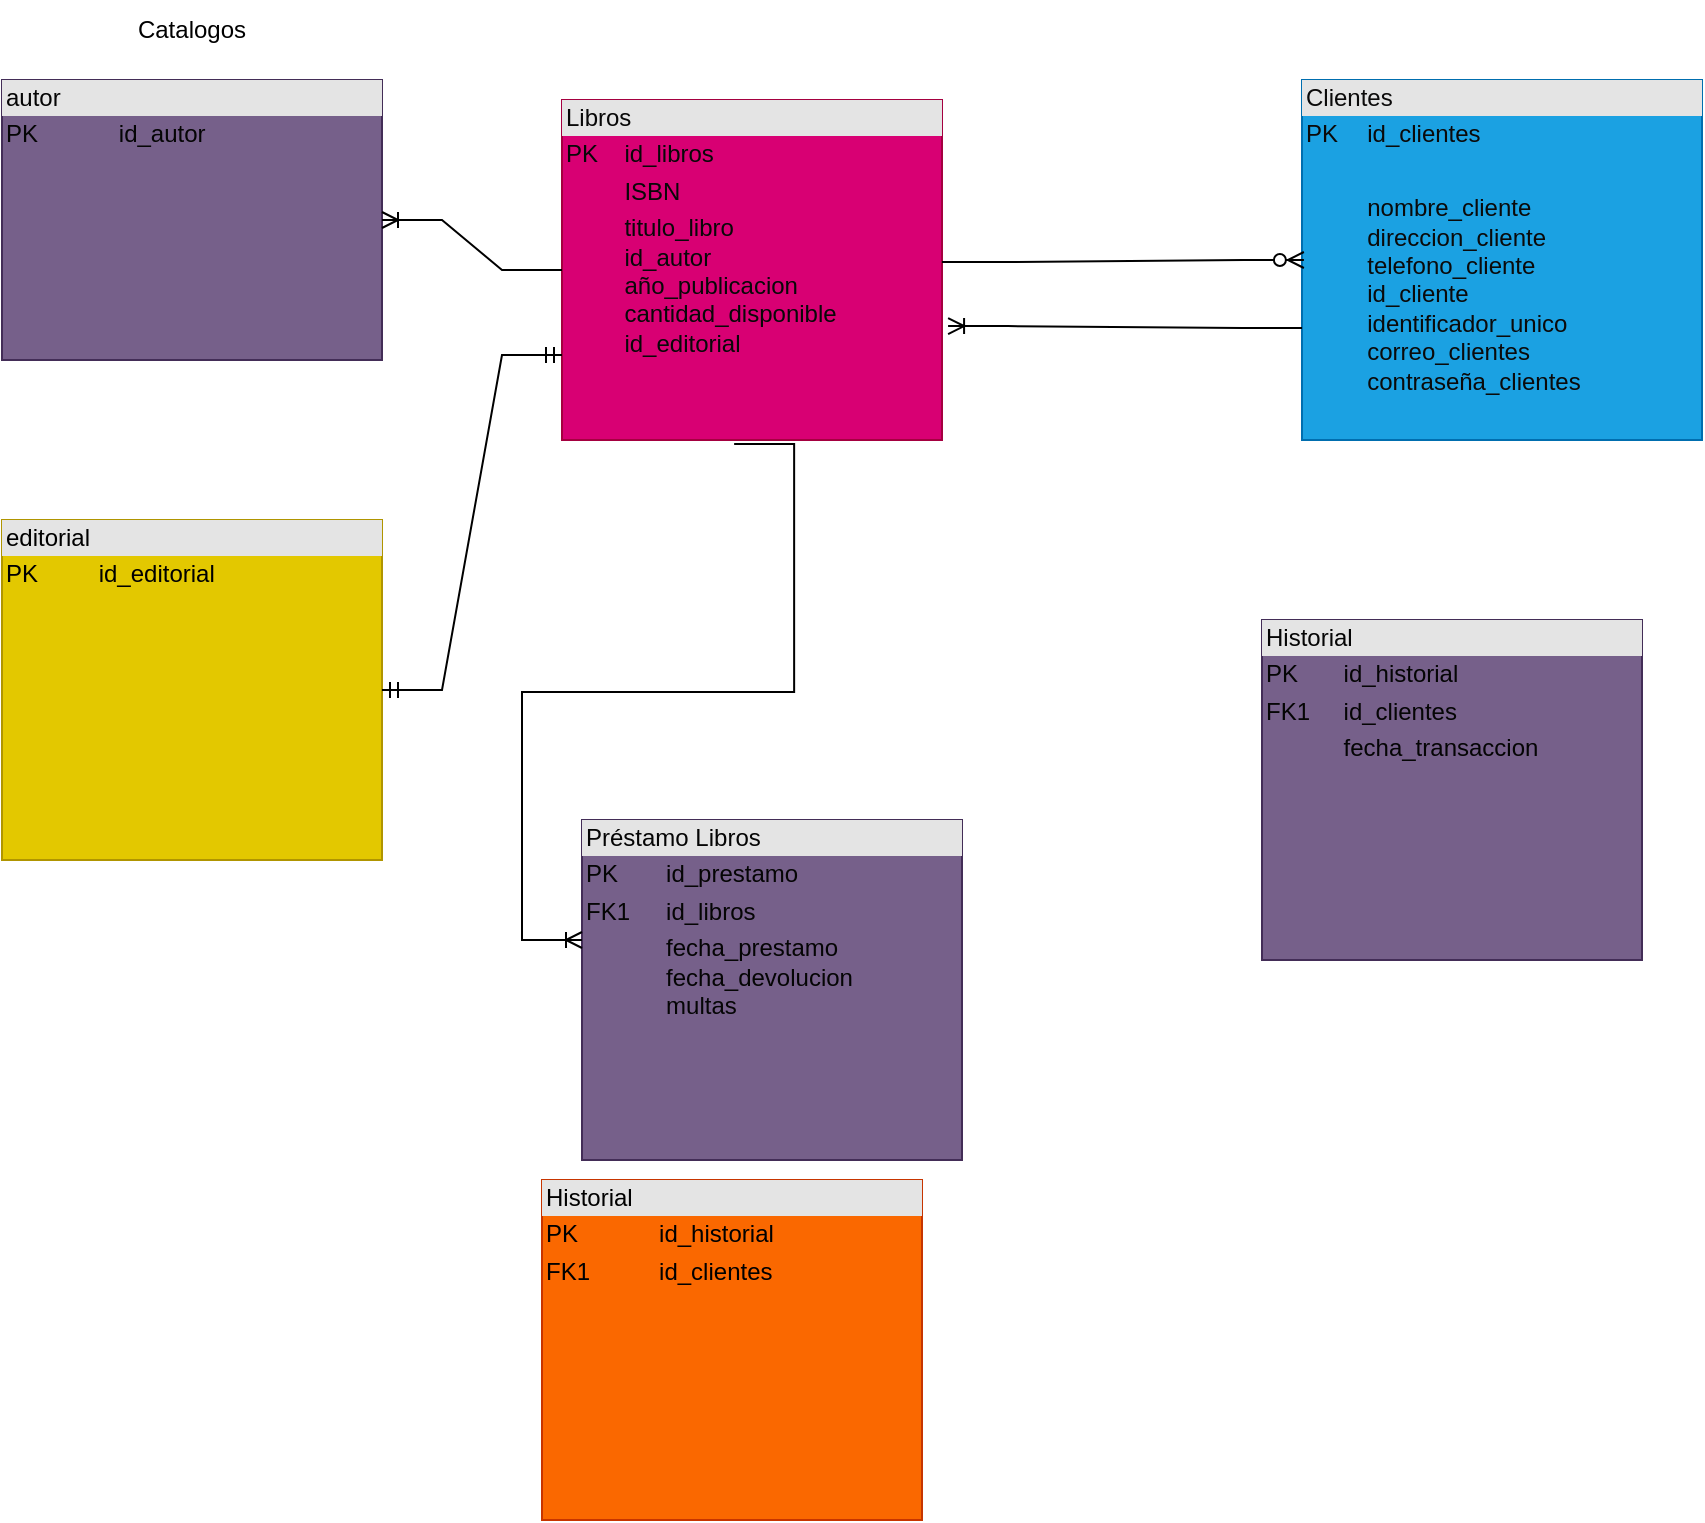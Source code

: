 <mxfile version="24.4.8" type="device">
  <diagram name="Página-1" id="McrSEZHiqLOnxa6ws6xW">
    <mxGraphModel dx="2159" dy="588" grid="1" gridSize="10" guides="1" tooltips="1" connect="1" arrows="1" fold="1" page="1" pageScale="1" pageWidth="827" pageHeight="1169" math="0" shadow="0">
      <root>
        <mxCell id="0" />
        <mxCell id="1" parent="0" />
        <mxCell id="SyFTC8aoyBOmLUA6NoT2-1" value="&lt;div style=&quot;box-sizing:border-box;width:100%;background:#e4e4e4;padding:2px;&quot;&gt;Clientes&lt;/div&gt;&lt;table cellspacing=&quot;0&quot; cellpadding=&quot;2&quot; style=&quot;width:100%;font-size:1em;&quot;&gt;&lt;tbody&gt;&lt;tr&gt;&lt;td&gt;PK&lt;/td&gt;&lt;td&gt;id_clientes&lt;/td&gt;&lt;/tr&gt;&lt;tr&gt;&lt;td&gt;&lt;br&gt;&lt;/td&gt;&lt;td&gt;&lt;br&gt;&lt;/td&gt;&lt;/tr&gt;&lt;tr&gt;&lt;td&gt;&lt;/td&gt;&lt;td&gt;nombre_cliente&lt;br&gt;direccion_cliente&lt;br&gt;telefono_cliente&lt;br&gt;id_cliente&lt;br&gt;identificador_unico&lt;br&gt;correo_clientes&lt;br&gt;contraseña_clientes&lt;/td&gt;&lt;/tr&gt;&lt;/tbody&gt;&lt;/table&gt;" style="verticalAlign=top;align=left;overflow=fill;html=1;whiteSpace=wrap;fontColor=#0b0a0a;fillColor=#1ba1e2;strokeColor=#006EAF;" parent="1" vertex="1">
          <mxGeometry x="490" y="130" width="200" height="180" as="geometry" />
        </mxCell>
        <mxCell id="FlWc9ToqDhQKcGbicOjH-3" value="&lt;div style=&quot;box-sizing:border-box;width:100%;background:#e4e4e4;padding:2px;&quot;&gt;Libros&lt;/div&gt;&lt;table cellspacing=&quot;0&quot; cellpadding=&quot;2&quot; style=&quot;width:100%;font-size:1em;&quot;&gt;&lt;tbody&gt;&lt;tr&gt;&lt;td&gt;PK&lt;/td&gt;&lt;td&gt;id_libros&lt;/td&gt;&lt;/tr&gt;&lt;tr&gt;&lt;td&gt;&lt;br&gt;&lt;/td&gt;&lt;td&gt;ISBN&lt;/td&gt;&lt;/tr&gt;&lt;tr&gt;&lt;td&gt;&lt;/td&gt;&lt;td&gt;titulo_libro&lt;br&gt;id_autor&lt;br&gt;año_publicacion&lt;br&gt;cantidad_disponible&lt;br&gt;id_editorial&lt;/td&gt;&lt;/tr&gt;&lt;/tbody&gt;&lt;/table&gt;" style="verticalAlign=top;align=left;overflow=fill;html=1;whiteSpace=wrap;fillColor=#d80073;fontColor=#080808;strokeColor=#A50040;" parent="1" vertex="1">
          <mxGeometry x="120" y="140" width="190" height="170" as="geometry" />
        </mxCell>
        <mxCell id="cK2_pUYj89_yTuhcwK8K-2" value="&lt;div style=&quot;box-sizing:border-box;width:100%;background:#e4e4e4;padding:2px;&quot;&gt;Préstamo Libros&lt;/div&gt;&lt;table cellspacing=&quot;0&quot; cellpadding=&quot;2&quot; style=&quot;width:100%;font-size:1em;&quot;&gt;&lt;tbody&gt;&lt;tr&gt;&lt;td&gt;PK&lt;/td&gt;&lt;td&gt;id_prestamo&lt;/td&gt;&lt;/tr&gt;&lt;tr&gt;&lt;td&gt;FK1&lt;/td&gt;&lt;td&gt;id_libros&lt;/td&gt;&lt;/tr&gt;&lt;tr&gt;&lt;td&gt;&lt;/td&gt;&lt;td&gt;fecha_prestamo&lt;br&gt;fecha_devolucion&lt;br&gt;multas&lt;/td&gt;&lt;/tr&gt;&lt;/tbody&gt;&lt;/table&gt;" style="verticalAlign=top;align=left;overflow=fill;html=1;whiteSpace=wrap;fillColor=#76608a;fontColor=#050505;strokeColor=#432D57;" parent="1" vertex="1">
          <mxGeometry x="130" y="500" width="190" height="170" as="geometry" />
        </mxCell>
        <mxCell id="cK2_pUYj89_yTuhcwK8K-3" value="&lt;div style=&quot;box-sizing:border-box;width:100%;background:#e4e4e4;padding:2px;&quot;&gt;editorial&lt;/div&gt;&lt;table cellspacing=&quot;0&quot; cellpadding=&quot;2&quot; style=&quot;width:100%;font-size:1em;&quot;&gt;&lt;tbody&gt;&lt;tr&gt;&lt;td&gt;PK&lt;/td&gt;&lt;td&gt;id_editorial&lt;/td&gt;&lt;/tr&gt;&lt;tr&gt;&lt;td&gt;&lt;br&gt;&lt;/td&gt;&lt;td&gt;&lt;br&gt;&lt;/td&gt;&lt;/tr&gt;&lt;tr&gt;&lt;td&gt;&lt;br&gt;&lt;/td&gt;&lt;td&gt;&lt;br&gt;&lt;/td&gt;&lt;/tr&gt;&lt;/tbody&gt;&lt;/table&gt;" style="verticalAlign=top;align=left;overflow=fill;html=1;whiteSpace=wrap;fillColor=#e3c800;fontColor=#000000;strokeColor=#B09500;" parent="1" vertex="1">
          <mxGeometry x="-160" y="350" width="190" height="170" as="geometry" />
        </mxCell>
        <mxCell id="cK2_pUYj89_yTuhcwK8K-4" value="&lt;div style=&quot;box-sizing:border-box;width:100%;background:#e4e4e4;padding:2px;&quot;&gt;Historial&lt;/div&gt;&lt;table cellspacing=&quot;0&quot; cellpadding=&quot;2&quot; style=&quot;width:100%;font-size:1em;&quot;&gt;&lt;tbody&gt;&lt;tr&gt;&lt;td&gt;PK&lt;/td&gt;&lt;td&gt;id_historial&lt;/td&gt;&lt;/tr&gt;&lt;tr&gt;&lt;td&gt;FK1&lt;/td&gt;&lt;td&gt;id_clientes&lt;/td&gt;&lt;/tr&gt;&lt;tr&gt;&lt;td&gt;&lt;/td&gt;&lt;td&gt;&lt;br&gt;&lt;/td&gt;&lt;/tr&gt;&lt;/tbody&gt;&lt;/table&gt;" style="verticalAlign=top;align=left;overflow=fill;html=1;whiteSpace=wrap;fillColor=#fa6800;strokeColor=#C73500;fontColor=#000000;" parent="1" vertex="1">
          <mxGeometry x="110" y="680" width="190" height="170" as="geometry" />
        </mxCell>
        <mxCell id="cK2_pUYj89_yTuhcwK8K-5" value="&lt;div style=&quot;box-sizing:border-box;width:100%;background:#e4e4e4;padding:2px;&quot;&gt;autor&lt;/div&gt;&lt;table cellspacing=&quot;0&quot; cellpadding=&quot;2&quot; style=&quot;width:100%;font-size:1em;&quot;&gt;&lt;tbody&gt;&lt;tr&gt;&lt;td&gt;PK&lt;/td&gt;&lt;td&gt;id_autor&lt;/td&gt;&lt;/tr&gt;&lt;tr&gt;&lt;td&gt;&lt;br&gt;&lt;/td&gt;&lt;td&gt;&lt;br&gt;&lt;/td&gt;&lt;/tr&gt;&lt;/tbody&gt;&lt;/table&gt;" style="verticalAlign=top;align=left;overflow=fill;html=1;whiteSpace=wrap;fillColor=#76608a;fontColor=#050505;strokeColor=#432D57;" parent="1" vertex="1">
          <mxGeometry x="-160" y="130" width="190" height="140" as="geometry" />
        </mxCell>
        <mxCell id="cK2_pUYj89_yTuhcwK8K-7" value="&lt;div style=&quot;box-sizing:border-box;width:100%;background:#e4e4e4;padding:2px;&quot;&gt;Historial&amp;nbsp;&lt;/div&gt;&lt;table cellspacing=&quot;0&quot; cellpadding=&quot;2&quot; style=&quot;width:100%;font-size:1em;&quot;&gt;&lt;tbody&gt;&lt;tr&gt;&lt;td&gt;PK&lt;/td&gt;&lt;td&gt;id_historial&lt;/td&gt;&lt;/tr&gt;&lt;tr&gt;&lt;td&gt;FK1&lt;/td&gt;&lt;td&gt;id_clientes&lt;/td&gt;&lt;/tr&gt;&lt;tr&gt;&lt;td&gt;&lt;/td&gt;&lt;td&gt;fecha_transaccion&lt;br&gt;&lt;/td&gt;&lt;/tr&gt;&lt;/tbody&gt;&lt;/table&gt;" style="verticalAlign=top;align=left;overflow=fill;html=1;whiteSpace=wrap;fillColor=#76608a;fontColor=#050505;strokeColor=#432D57;" parent="1" vertex="1">
          <mxGeometry x="470" y="400" width="190" height="170" as="geometry" />
        </mxCell>
        <mxCell id="cK2_pUYj89_yTuhcwK8K-8" value="Catalogos" style="text;html=1;align=center;verticalAlign=middle;whiteSpace=wrap;rounded=0;" parent="1" vertex="1">
          <mxGeometry x="-95" y="90" width="60" height="30" as="geometry" />
        </mxCell>
        <mxCell id="OOIqLv07cmVkCYtTNuhq-2" value="" style="edgeStyle=entityRelationEdgeStyle;fontSize=12;html=1;endArrow=ERzeroToMany;endFill=1;rounded=0;entryX=0;entryY=0.25;entryDx=0;entryDy=0;exitX=0.995;exitY=0.212;exitDx=0;exitDy=0;exitPerimeter=0;" parent="1" edge="1">
          <mxGeometry width="100" height="100" relative="1" as="geometry">
            <mxPoint x="310.0" y="221.04" as="sourcePoint" />
            <mxPoint x="490.95" y="220" as="targetPoint" />
            <Array as="points">
              <mxPoint x="320.95" y="245" />
              <mxPoint x="490.95" y="225" />
            </Array>
          </mxGeometry>
        </mxCell>
        <mxCell id="OOIqLv07cmVkCYtTNuhq-3" value="" style="edgeStyle=entityRelationEdgeStyle;fontSize=12;html=1;endArrow=ERoneToMany;rounded=0;entryX=1.016;entryY=0.665;entryDx=0;entryDy=0;entryPerimeter=0;exitX=0;exitY=0.689;exitDx=0;exitDy=0;exitPerimeter=0;" parent="1" source="SyFTC8aoyBOmLUA6NoT2-1" target="FlWc9ToqDhQKcGbicOjH-3" edge="1">
          <mxGeometry width="100" height="100" relative="1" as="geometry">
            <mxPoint x="320" y="280" as="sourcePoint" />
            <mxPoint x="250" y="280" as="targetPoint" />
          </mxGeometry>
        </mxCell>
        <mxCell id="OOIqLv07cmVkCYtTNuhq-5" value="" style="edgeStyle=entityRelationEdgeStyle;fontSize=12;html=1;endArrow=ERmandOne;startArrow=ERmandOne;rounded=0;entryX=0;entryY=0.75;entryDx=0;entryDy=0;" parent="1" source="cK2_pUYj89_yTuhcwK8K-3" target="FlWc9ToqDhQKcGbicOjH-3" edge="1">
          <mxGeometry width="100" height="100" relative="1" as="geometry">
            <mxPoint x="140" y="410" as="sourcePoint" />
            <mxPoint x="240" y="310" as="targetPoint" />
          </mxGeometry>
        </mxCell>
        <mxCell id="OOIqLv07cmVkCYtTNuhq-6" value="" style="edgeStyle=entityRelationEdgeStyle;fontSize=12;html=1;endArrow=ERoneToMany;rounded=0;exitX=0;exitY=0.5;exitDx=0;exitDy=0;" parent="1" source="FlWc9ToqDhQKcGbicOjH-3" target="cK2_pUYj89_yTuhcwK8K-5" edge="1">
          <mxGeometry width="100" height="100" relative="1" as="geometry">
            <mxPoint x="140" y="410" as="sourcePoint" />
            <mxPoint x="240" y="310" as="targetPoint" />
          </mxGeometry>
        </mxCell>
        <mxCell id="OOIqLv07cmVkCYtTNuhq-11" value="" style="edgeStyle=entityRelationEdgeStyle;fontSize=12;html=1;endArrow=ERoneToMany;rounded=0;exitX=0.453;exitY=1.012;exitDx=0;exitDy=0;exitPerimeter=0;" parent="1" source="FlWc9ToqDhQKcGbicOjH-3" edge="1">
          <mxGeometry width="100" height="100" relative="1" as="geometry">
            <mxPoint x="190" y="320" as="sourcePoint" />
            <mxPoint x="130" y="560" as="targetPoint" />
          </mxGeometry>
        </mxCell>
      </root>
    </mxGraphModel>
  </diagram>
</mxfile>
